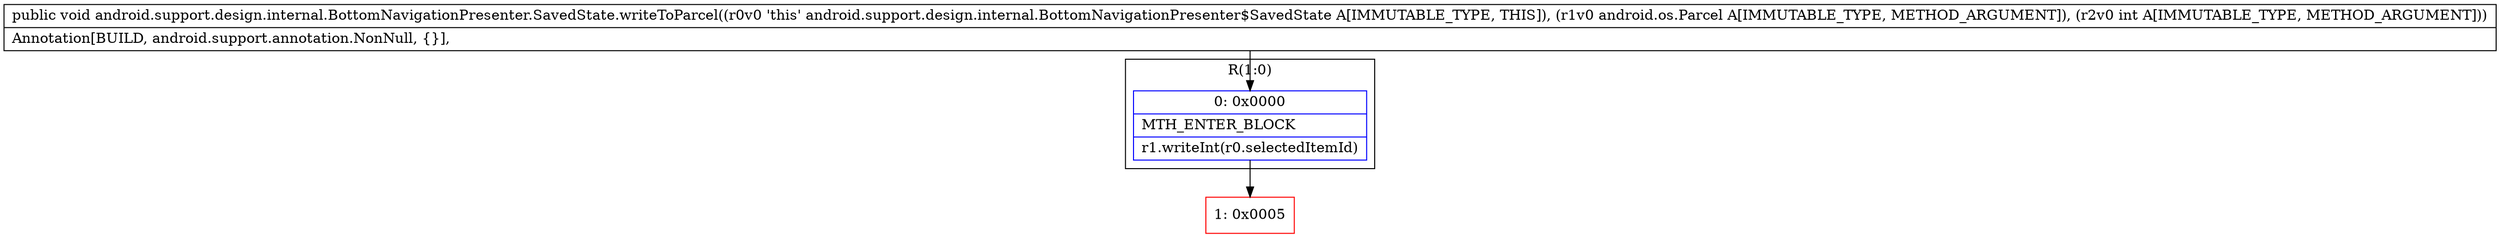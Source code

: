 digraph "CFG forandroid.support.design.internal.BottomNavigationPresenter.SavedState.writeToParcel(Landroid\/os\/Parcel;I)V" {
subgraph cluster_Region_621257561 {
label = "R(1:0)";
node [shape=record,color=blue];
Node_0 [shape=record,label="{0\:\ 0x0000|MTH_ENTER_BLOCK\l|r1.writeInt(r0.selectedItemId)\l}"];
}
Node_1 [shape=record,color=red,label="{1\:\ 0x0005}"];
MethodNode[shape=record,label="{public void android.support.design.internal.BottomNavigationPresenter.SavedState.writeToParcel((r0v0 'this' android.support.design.internal.BottomNavigationPresenter$SavedState A[IMMUTABLE_TYPE, THIS]), (r1v0 android.os.Parcel A[IMMUTABLE_TYPE, METHOD_ARGUMENT]), (r2v0 int A[IMMUTABLE_TYPE, METHOD_ARGUMENT]))  | Annotation[BUILD, android.support.annotation.NonNull, \{\}], \l}"];
MethodNode -> Node_0;
Node_0 -> Node_1;
}

